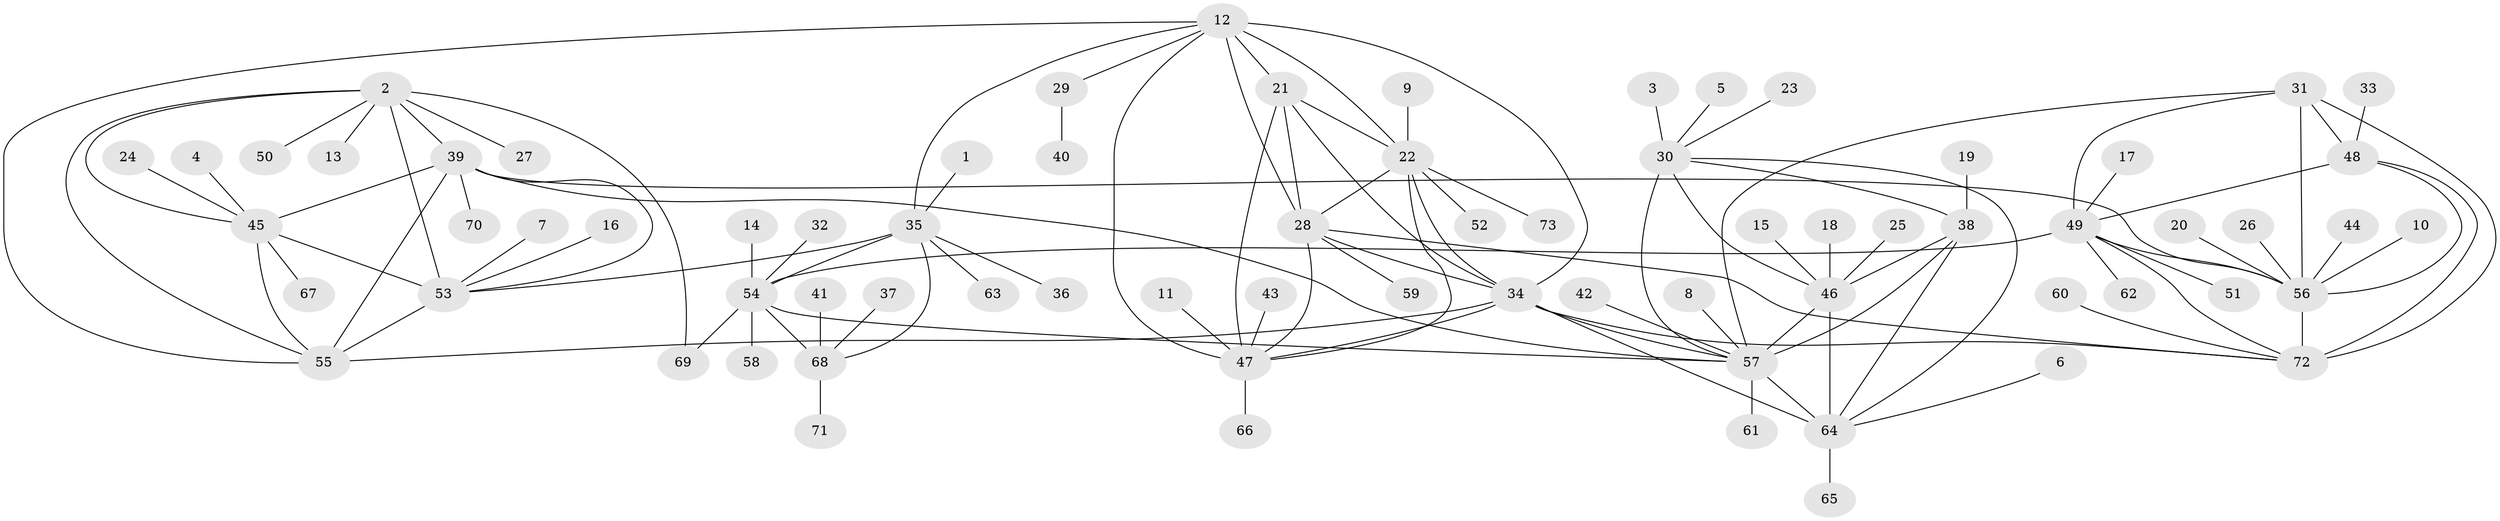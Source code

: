 // original degree distribution, {9: 0.0684931506849315, 11: 0.04794520547945205, 10: 0.0547945205479452, 12: 0.00684931506849315, 13: 0.00684931506849315, 7: 0.03424657534246575, 6: 0.00684931506849315, 8: 0.0136986301369863, 2: 0.0684931506849315, 1: 0.6575342465753424, 3: 0.03424657534246575}
// Generated by graph-tools (version 1.1) at 2025/26/03/09/25 03:26:49]
// undirected, 73 vertices, 111 edges
graph export_dot {
graph [start="1"]
  node [color=gray90,style=filled];
  1;
  2;
  3;
  4;
  5;
  6;
  7;
  8;
  9;
  10;
  11;
  12;
  13;
  14;
  15;
  16;
  17;
  18;
  19;
  20;
  21;
  22;
  23;
  24;
  25;
  26;
  27;
  28;
  29;
  30;
  31;
  32;
  33;
  34;
  35;
  36;
  37;
  38;
  39;
  40;
  41;
  42;
  43;
  44;
  45;
  46;
  47;
  48;
  49;
  50;
  51;
  52;
  53;
  54;
  55;
  56;
  57;
  58;
  59;
  60;
  61;
  62;
  63;
  64;
  65;
  66;
  67;
  68;
  69;
  70;
  71;
  72;
  73;
  1 -- 35 [weight=1.0];
  2 -- 13 [weight=1.0];
  2 -- 27 [weight=1.0];
  2 -- 39 [weight=2.0];
  2 -- 45 [weight=2.0];
  2 -- 50 [weight=1.0];
  2 -- 53 [weight=4.0];
  2 -- 55 [weight=2.0];
  2 -- 69 [weight=1.0];
  3 -- 30 [weight=1.0];
  4 -- 45 [weight=1.0];
  5 -- 30 [weight=1.0];
  6 -- 64 [weight=1.0];
  7 -- 53 [weight=1.0];
  8 -- 57 [weight=1.0];
  9 -- 22 [weight=1.0];
  10 -- 56 [weight=1.0];
  11 -- 47 [weight=1.0];
  12 -- 21 [weight=2.0];
  12 -- 22 [weight=2.0];
  12 -- 28 [weight=2.0];
  12 -- 29 [weight=1.0];
  12 -- 34 [weight=2.0];
  12 -- 35 [weight=1.0];
  12 -- 47 [weight=2.0];
  12 -- 55 [weight=1.0];
  14 -- 54 [weight=1.0];
  15 -- 46 [weight=1.0];
  16 -- 53 [weight=1.0];
  17 -- 49 [weight=1.0];
  18 -- 46 [weight=1.0];
  19 -- 38 [weight=1.0];
  20 -- 56 [weight=1.0];
  21 -- 22 [weight=1.0];
  21 -- 28 [weight=1.0];
  21 -- 34 [weight=1.0];
  21 -- 47 [weight=1.0];
  22 -- 28 [weight=1.0];
  22 -- 34 [weight=1.0];
  22 -- 47 [weight=1.0];
  22 -- 52 [weight=1.0];
  22 -- 73 [weight=1.0];
  23 -- 30 [weight=1.0];
  24 -- 45 [weight=1.0];
  25 -- 46 [weight=1.0];
  26 -- 56 [weight=1.0];
  28 -- 34 [weight=1.0];
  28 -- 47 [weight=1.0];
  28 -- 59 [weight=1.0];
  28 -- 72 [weight=1.0];
  29 -- 40 [weight=1.0];
  30 -- 38 [weight=1.0];
  30 -- 46 [weight=1.0];
  30 -- 57 [weight=2.0];
  30 -- 64 [weight=2.0];
  31 -- 48 [weight=3.0];
  31 -- 49 [weight=3.0];
  31 -- 56 [weight=3.0];
  31 -- 57 [weight=1.0];
  31 -- 72 [weight=3.0];
  32 -- 54 [weight=1.0];
  33 -- 48 [weight=1.0];
  34 -- 47 [weight=1.0];
  34 -- 55 [weight=1.0];
  34 -- 57 [weight=1.0];
  34 -- 64 [weight=1.0];
  34 -- 72 [weight=1.0];
  35 -- 36 [weight=1.0];
  35 -- 53 [weight=1.0];
  35 -- 54 [weight=6.0];
  35 -- 63 [weight=1.0];
  35 -- 68 [weight=4.0];
  37 -- 68 [weight=1.0];
  38 -- 46 [weight=1.0];
  38 -- 57 [weight=2.0];
  38 -- 64 [weight=2.0];
  39 -- 45 [weight=1.0];
  39 -- 53 [weight=2.0];
  39 -- 55 [weight=1.0];
  39 -- 56 [weight=1.0];
  39 -- 57 [weight=1.0];
  39 -- 70 [weight=1.0];
  41 -- 68 [weight=1.0];
  42 -- 57 [weight=1.0];
  43 -- 47 [weight=1.0];
  44 -- 56 [weight=1.0];
  45 -- 53 [weight=2.0];
  45 -- 55 [weight=1.0];
  45 -- 67 [weight=1.0];
  46 -- 57 [weight=2.0];
  46 -- 64 [weight=2.0];
  47 -- 66 [weight=1.0];
  48 -- 49 [weight=1.0];
  48 -- 56 [weight=1.0];
  48 -- 72 [weight=1.0];
  49 -- 51 [weight=1.0];
  49 -- 54 [weight=1.0];
  49 -- 56 [weight=1.0];
  49 -- 62 [weight=1.0];
  49 -- 72 [weight=1.0];
  53 -- 55 [weight=2.0];
  54 -- 57 [weight=1.0];
  54 -- 58 [weight=1.0];
  54 -- 68 [weight=6.0];
  54 -- 69 [weight=1.0];
  56 -- 72 [weight=1.0];
  57 -- 61 [weight=1.0];
  57 -- 64 [weight=4.0];
  60 -- 72 [weight=1.0];
  64 -- 65 [weight=1.0];
  68 -- 71 [weight=1.0];
}
